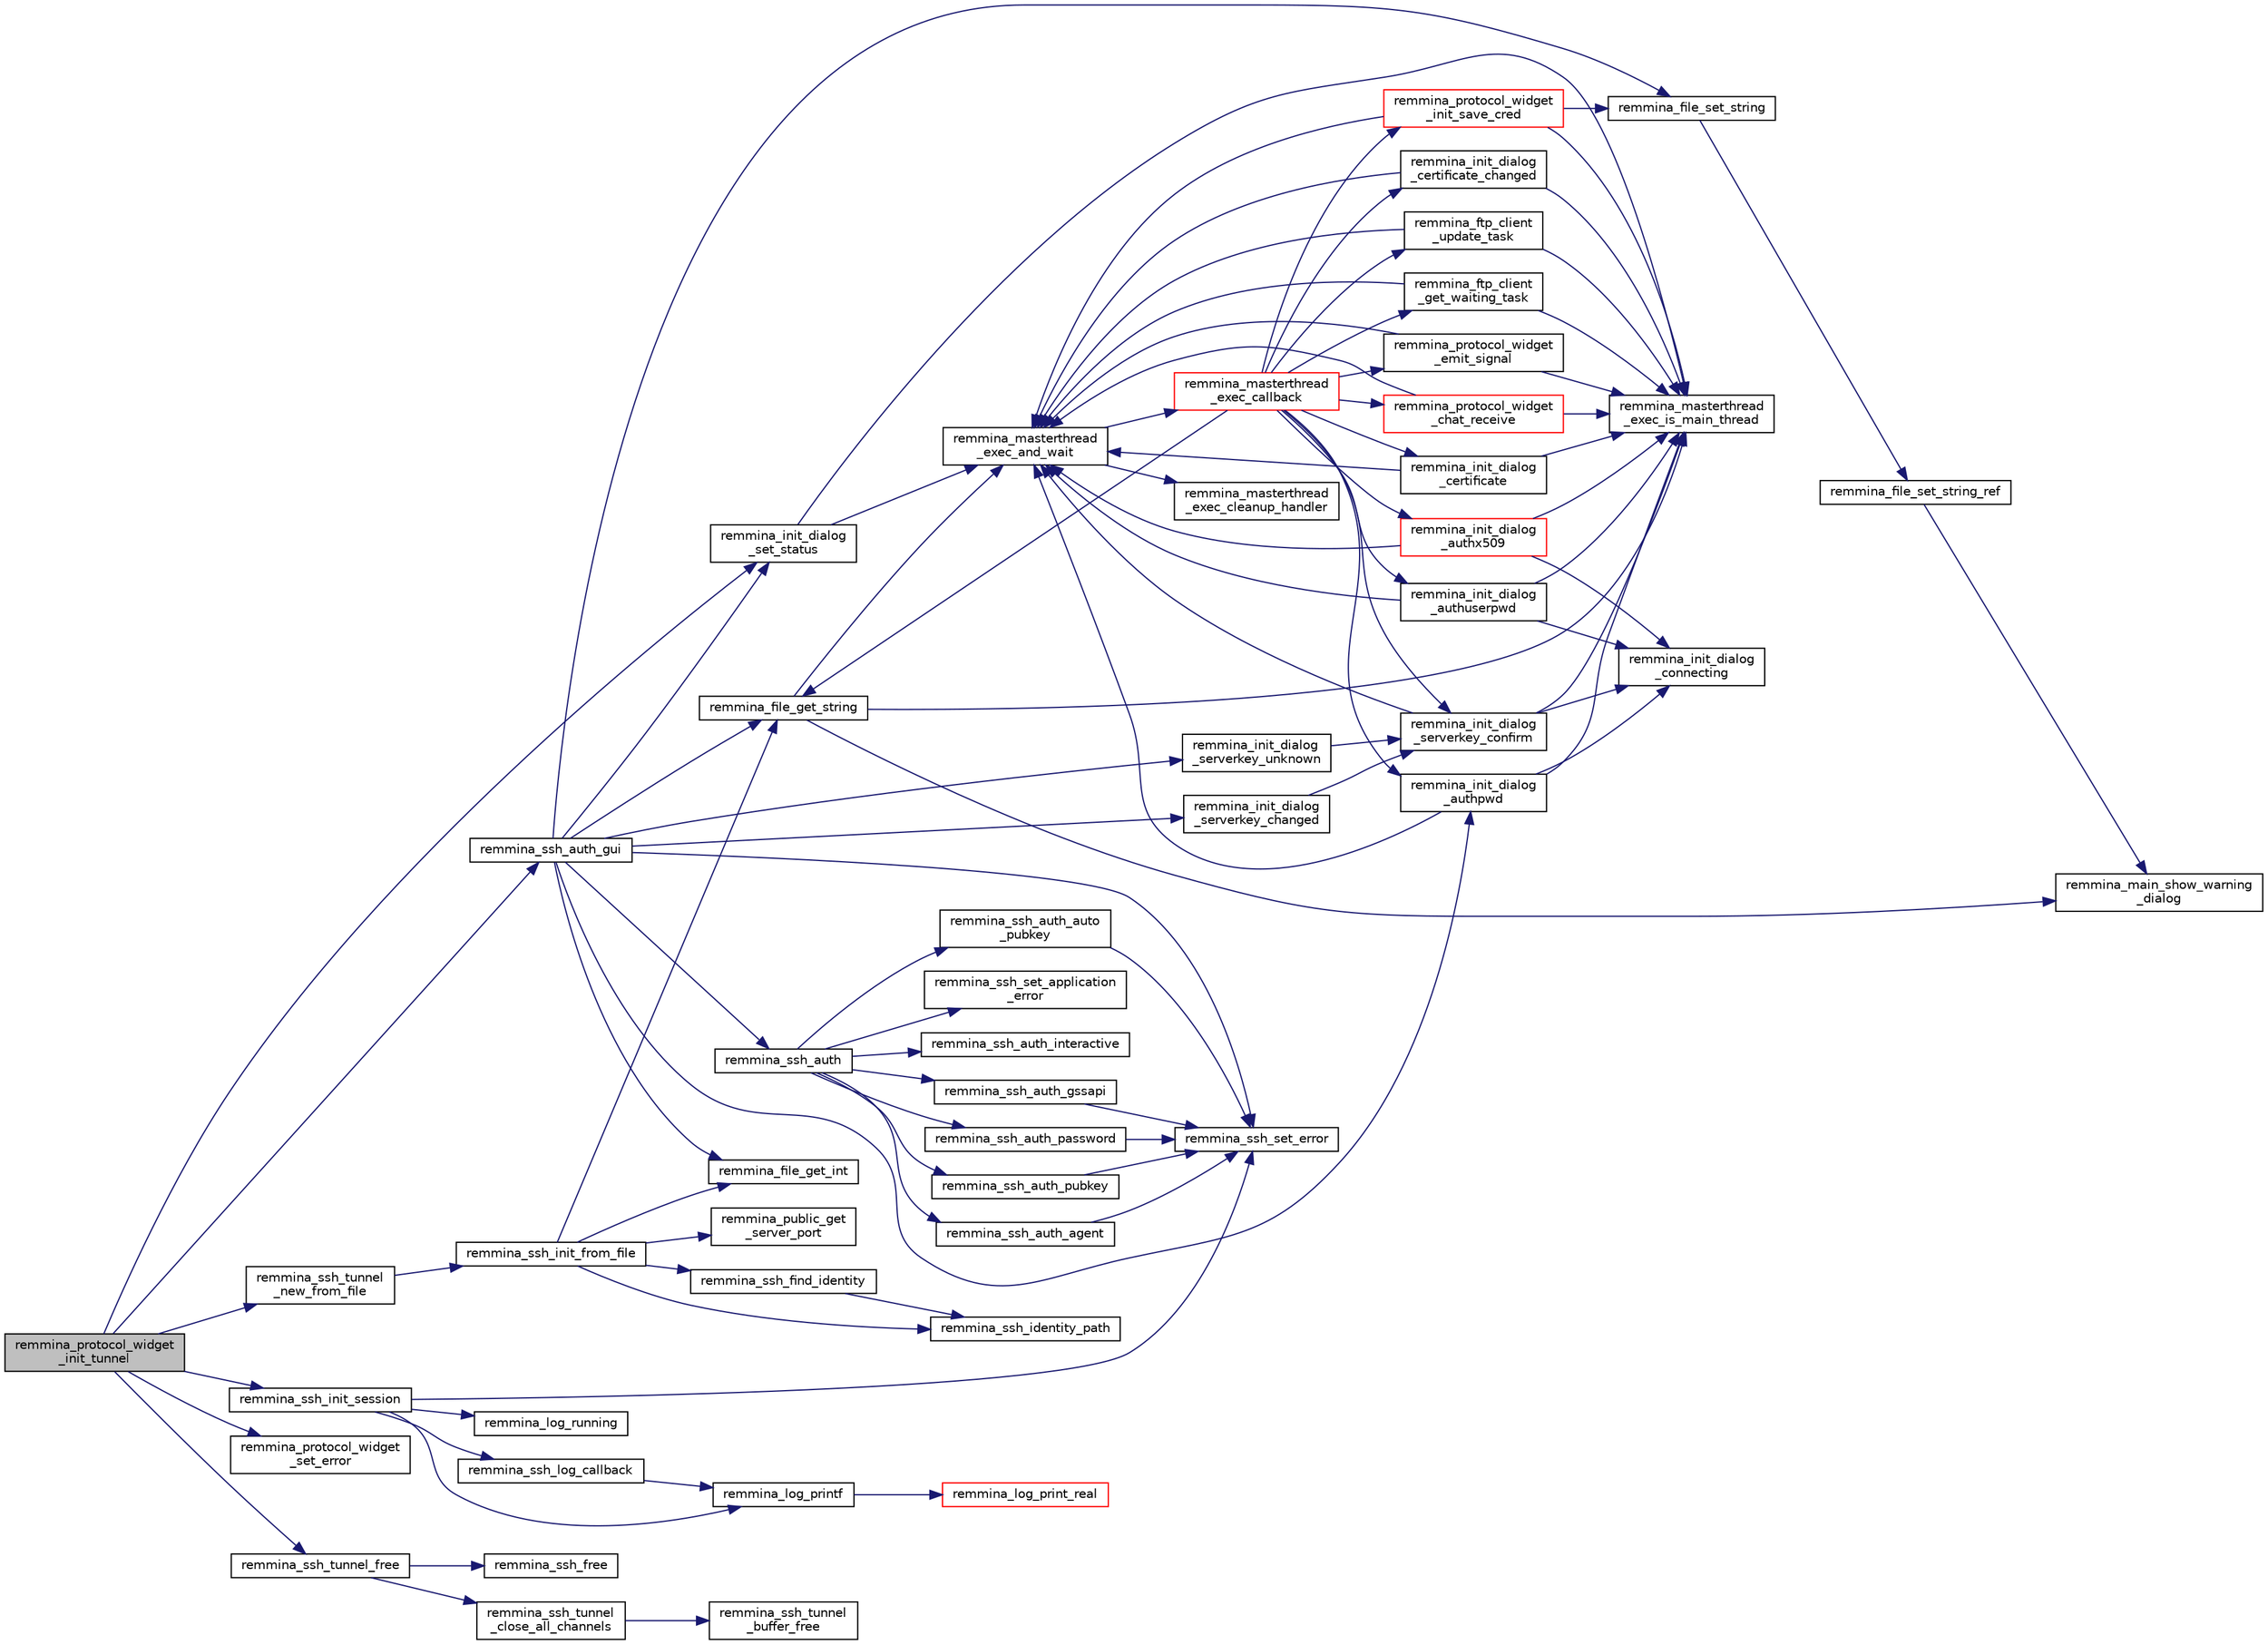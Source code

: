 digraph "remmina_protocol_widget_init_tunnel"
{
  edge [fontname="Helvetica",fontsize="10",labelfontname="Helvetica",labelfontsize="10"];
  node [fontname="Helvetica",fontsize="10",shape=record];
  rankdir="LR";
  Node2979 [label="remmina_protocol_widget\l_init_tunnel",height=0.2,width=0.4,color="black", fillcolor="grey75", style="filled", fontcolor="black"];
  Node2979 -> Node2980 [color="midnightblue",fontsize="10",style="solid",fontname="Helvetica"];
  Node2980 [label="remmina_ssh_tunnel\l_new_from_file",height=0.2,width=0.4,color="black", fillcolor="white", style="filled",URL="$remmina__ssh_8c.html#abf04fd329ab77bbd4f6aa1cb1eaa349d"];
  Node2980 -> Node2981 [color="midnightblue",fontsize="10",style="solid",fontname="Helvetica"];
  Node2981 [label="remmina_ssh_init_from_file",height=0.2,width=0.4,color="black", fillcolor="white", style="filled",URL="$remmina__ssh_8c.html#a029fc6b0f826502181196254e8ba511a"];
  Node2981 -> Node2982 [color="midnightblue",fontsize="10",style="solid",fontname="Helvetica"];
  Node2982 [label="remmina_file_get_string",height=0.2,width=0.4,color="black", fillcolor="white", style="filled",URL="$remmina__file_8c.html#a8eb1b213d9d08c6ad13683ce05f4355e"];
  Node2982 -> Node2983 [color="midnightblue",fontsize="10",style="solid",fontname="Helvetica"];
  Node2983 [label="remmina_masterthread\l_exec_is_main_thread",height=0.2,width=0.4,color="black", fillcolor="white", style="filled",URL="$remmina__masterthread__exec_8c.html#a3a52e863a3a3da6da6bb5d36c13b7ff4"];
  Node2982 -> Node2984 [color="midnightblue",fontsize="10",style="solid",fontname="Helvetica"];
  Node2984 [label="remmina_masterthread\l_exec_and_wait",height=0.2,width=0.4,color="black", fillcolor="white", style="filled",URL="$remmina__masterthread__exec_8c.html#a14628c2470cac50e87916a70ea05c97d"];
  Node2984 -> Node2985 [color="midnightblue",fontsize="10",style="solid",fontname="Helvetica"];
  Node2985 [label="remmina_masterthread\l_exec_cleanup_handler",height=0.2,width=0.4,color="black", fillcolor="white", style="filled",URL="$remmina__masterthread__exec_8c.html#a94985f15fd0d27c037824ee90b0ecd3c"];
  Node2984 -> Node2986 [color="midnightblue",fontsize="10",style="solid",fontname="Helvetica"];
  Node2986 [label="remmina_masterthread\l_exec_callback",height=0.2,width=0.4,color="red", fillcolor="white", style="filled",URL="$remmina__masterthread__exec_8c.html#ae5c4d736f1856249c255430e010a179f"];
  Node2986 -> Node2987 [color="midnightblue",fontsize="10",style="solid",fontname="Helvetica"];
  Node2987 [label="remmina_protocol_widget\l_init_save_cred",height=0.2,width=0.4,color="red", fillcolor="white", style="filled",URL="$remmina__protocol__widget_8c.html#a7ac09ee83afa8a1a60cadf56b0ec83a6"];
  Node2987 -> Node2983 [color="midnightblue",fontsize="10",style="solid",fontname="Helvetica"];
  Node2987 -> Node2984 [color="midnightblue",fontsize="10",style="solid",fontname="Helvetica"];
  Node2987 -> Node2988 [color="midnightblue",fontsize="10",style="solid",fontname="Helvetica"];
  Node2988 [label="remmina_file_set_string",height=0.2,width=0.4,color="black", fillcolor="white", style="filled",URL="$remmina__file_8c.html#a85ca1ca2d0bf9ef29e490c6f4527a954"];
  Node2988 -> Node2989 [color="midnightblue",fontsize="10",style="solid",fontname="Helvetica"];
  Node2989 [label="remmina_file_set_string_ref",height=0.2,width=0.4,color="black", fillcolor="white", style="filled",URL="$remmina__file_8c.html#a74951c1067a1a5e1341f5e1c1206dec6"];
  Node2989 -> Node2990 [color="midnightblue",fontsize="10",style="solid",fontname="Helvetica"];
  Node2990 [label="remmina_main_show_warning\l_dialog",height=0.2,width=0.4,color="black", fillcolor="white", style="filled",URL="$remmina__main_8c.html#ad99b9c0bf2fa8c166a8b4a09e06ffdf7"];
  Node2986 -> Node3034 [color="midnightblue",fontsize="10",style="solid",fontname="Helvetica"];
  Node3034 [label="remmina_protocol_widget\l_chat_receive",height=0.2,width=0.4,color="red", fillcolor="white", style="filled",URL="$remmina__protocol__widget_8c.html#ae2522242b3f39ee84ee8cf75170de0c0"];
  Node3034 -> Node2983 [color="midnightblue",fontsize="10",style="solid",fontname="Helvetica"];
  Node3034 -> Node2984 [color="midnightblue",fontsize="10",style="solid",fontname="Helvetica"];
  Node2986 -> Node2982 [color="midnightblue",fontsize="10",style="solid",fontname="Helvetica"];
  Node2986 -> Node3038 [color="midnightblue",fontsize="10",style="solid",fontname="Helvetica"];
  Node3038 [label="remmina_init_dialog\l_serverkey_confirm",height=0.2,width=0.4,color="black", fillcolor="white", style="filled",URL="$remmina__init__dialog_8c.html#a11fba22fe5f7f85985e01b499a52e534"];
  Node3038 -> Node2983 [color="midnightblue",fontsize="10",style="solid",fontname="Helvetica"];
  Node3038 -> Node2984 [color="midnightblue",fontsize="10",style="solid",fontname="Helvetica"];
  Node3038 -> Node3039 [color="midnightblue",fontsize="10",style="solid",fontname="Helvetica"];
  Node3039 [label="remmina_init_dialog\l_connecting",height=0.2,width=0.4,color="black", fillcolor="white", style="filled",URL="$remmina__init__dialog_8c.html#a7602c5b714e02a10506977dd983e7446"];
  Node2986 -> Node3040 [color="midnightblue",fontsize="10",style="solid",fontname="Helvetica"];
  Node3040 [label="remmina_init_dialog\l_authpwd",height=0.2,width=0.4,color="black", fillcolor="white", style="filled",URL="$remmina__init__dialog_8c.html#a755fc90b41b65cd6106915ab501433fa"];
  Node3040 -> Node2983 [color="midnightblue",fontsize="10",style="solid",fontname="Helvetica"];
  Node3040 -> Node2984 [color="midnightblue",fontsize="10",style="solid",fontname="Helvetica"];
  Node3040 -> Node3039 [color="midnightblue",fontsize="10",style="solid",fontname="Helvetica"];
  Node2986 -> Node3041 [color="midnightblue",fontsize="10",style="solid",fontname="Helvetica"];
  Node3041 [label="remmina_init_dialog\l_authuserpwd",height=0.2,width=0.4,color="black", fillcolor="white", style="filled",URL="$remmina__init__dialog_8c.html#ad941f2348cd1752fc9d58c263690726c"];
  Node3041 -> Node2983 [color="midnightblue",fontsize="10",style="solid",fontname="Helvetica"];
  Node3041 -> Node2984 [color="midnightblue",fontsize="10",style="solid",fontname="Helvetica"];
  Node3041 -> Node3039 [color="midnightblue",fontsize="10",style="solid",fontname="Helvetica"];
  Node2986 -> Node3042 [color="midnightblue",fontsize="10",style="solid",fontname="Helvetica"];
  Node3042 [label="remmina_init_dialog\l_certificate",height=0.2,width=0.4,color="black", fillcolor="white", style="filled",URL="$remmina__init__dialog_8c.html#abd47233840e1eefc1d511bc4e153b98b"];
  Node3042 -> Node2983 [color="midnightblue",fontsize="10",style="solid",fontname="Helvetica"];
  Node3042 -> Node2984 [color="midnightblue",fontsize="10",style="solid",fontname="Helvetica"];
  Node2986 -> Node3043 [color="midnightblue",fontsize="10",style="solid",fontname="Helvetica"];
  Node3043 [label="remmina_init_dialog\l_certificate_changed",height=0.2,width=0.4,color="black", fillcolor="white", style="filled",URL="$remmina__init__dialog_8c.html#a07e0824fe19e8169d076878aca502fc8"];
  Node3043 -> Node2983 [color="midnightblue",fontsize="10",style="solid",fontname="Helvetica"];
  Node3043 -> Node2984 [color="midnightblue",fontsize="10",style="solid",fontname="Helvetica"];
  Node2986 -> Node3044 [color="midnightblue",fontsize="10",style="solid",fontname="Helvetica"];
  Node3044 [label="remmina_init_dialog\l_authx509",height=0.2,width=0.4,color="red", fillcolor="white", style="filled",URL="$remmina__init__dialog_8c.html#a022dc4f1c87b00dac294837358394ddf"];
  Node3044 -> Node2983 [color="midnightblue",fontsize="10",style="solid",fontname="Helvetica"];
  Node3044 -> Node2984 [color="midnightblue",fontsize="10",style="solid",fontname="Helvetica"];
  Node3044 -> Node3039 [color="midnightblue",fontsize="10",style="solid",fontname="Helvetica"];
  Node2986 -> Node3046 [color="midnightblue",fontsize="10",style="solid",fontname="Helvetica"];
  Node3046 [label="remmina_ftp_client\l_update_task",height=0.2,width=0.4,color="black", fillcolor="white", style="filled",URL="$remmina__ftp__client_8c.html#ad96358f40ab056c91f796ddda886a1dd"];
  Node3046 -> Node2983 [color="midnightblue",fontsize="10",style="solid",fontname="Helvetica"];
  Node3046 -> Node2984 [color="midnightblue",fontsize="10",style="solid",fontname="Helvetica"];
  Node2986 -> Node3047 [color="midnightblue",fontsize="10",style="solid",fontname="Helvetica"];
  Node3047 [label="remmina_ftp_client\l_get_waiting_task",height=0.2,width=0.4,color="black", fillcolor="white", style="filled",URL="$remmina__ftp__client_8c.html#a33e4993b60c36eae89a6a0a943d28141"];
  Node3047 -> Node2983 [color="midnightblue",fontsize="10",style="solid",fontname="Helvetica"];
  Node3047 -> Node2984 [color="midnightblue",fontsize="10",style="solid",fontname="Helvetica"];
  Node2986 -> Node3048 [color="midnightblue",fontsize="10",style="solid",fontname="Helvetica"];
  Node3048 [label="remmina_protocol_widget\l_emit_signal",height=0.2,width=0.4,color="black", fillcolor="white", style="filled",URL="$remmina__protocol__widget_8c.html#ac3e5a7f14aef4adb2e57d35e9c180b3b"];
  Node3048 -> Node2983 [color="midnightblue",fontsize="10",style="solid",fontname="Helvetica"];
  Node3048 -> Node2984 [color="midnightblue",fontsize="10",style="solid",fontname="Helvetica"];
  Node2982 -> Node2990 [color="midnightblue",fontsize="10",style="solid",fontname="Helvetica"];
  Node2981 -> Node3052 [color="midnightblue",fontsize="10",style="solid",fontname="Helvetica"];
  Node3052 [label="remmina_public_get\l_server_port",height=0.2,width=0.4,color="black", fillcolor="white", style="filled",URL="$remmina__public_8c.html#adc8b77823386e00e610527d6b0b61149"];
  Node2981 -> Node3024 [color="midnightblue",fontsize="10",style="solid",fontname="Helvetica"];
  Node3024 [label="remmina_file_get_int",height=0.2,width=0.4,color="black", fillcolor="white", style="filled",URL="$remmina__file_8c.html#a4884356c195dcfb4ceacf641a1e74e66"];
  Node2981 -> Node3053 [color="midnightblue",fontsize="10",style="solid",fontname="Helvetica"];
  Node3053 [label="remmina_ssh_find_identity",height=0.2,width=0.4,color="black", fillcolor="white", style="filled",URL="$remmina__ssh_8c.html#ab6d8bdad543b3caead2b2b0339484798"];
  Node3053 -> Node3054 [color="midnightblue",fontsize="10",style="solid",fontname="Helvetica"];
  Node3054 [label="remmina_ssh_identity_path",height=0.2,width=0.4,color="black", fillcolor="white", style="filled",URL="$remmina__ssh_8c.html#a72a58e416c4eeb9d17eaf76360ebee42"];
  Node2981 -> Node3054 [color="midnightblue",fontsize="10",style="solid",fontname="Helvetica"];
  Node2979 -> Node3055 [color="midnightblue",fontsize="10",style="solid",fontname="Helvetica"];
  Node3055 [label="remmina_init_dialog\l_set_status",height=0.2,width=0.4,color="black", fillcolor="white", style="filled",URL="$remmina__init__dialog_8c.html#a0091e150b446faa19e9af16f3d4de3cf"];
  Node3055 -> Node2983 [color="midnightblue",fontsize="10",style="solid",fontname="Helvetica"];
  Node3055 -> Node2984 [color="midnightblue",fontsize="10",style="solid",fontname="Helvetica"];
  Node2979 -> Node3056 [color="midnightblue",fontsize="10",style="solid",fontname="Helvetica"];
  Node3056 [label="remmina_ssh_init_session",height=0.2,width=0.4,color="black", fillcolor="white", style="filled",URL="$remmina__ssh_8c.html#a624b8ac30ddcd00ebda0b51d504f5a33"];
  Node3056 -> Node3057 [color="midnightblue",fontsize="10",style="solid",fontname="Helvetica"];
  Node3057 [label="remmina_log_printf",height=0.2,width=0.4,color="black", fillcolor="white", style="filled",URL="$remmina__log_8c.html#ac7848510c1fe1990c992e28cd31af9d8"];
  Node3057 -> Node3058 [color="midnightblue",fontsize="10",style="solid",fontname="Helvetica"];
  Node3058 [label="remmina_log_print_real",height=0.2,width=0.4,color="red", fillcolor="white", style="filled",URL="$remmina__log_8c.html#a7cbb8cc1b0525ae49248a84fb4b2b1a1"];
  Node3056 -> Node3060 [color="midnightblue",fontsize="10",style="solid",fontname="Helvetica"];
  Node3060 [label="remmina_log_running",height=0.2,width=0.4,color="black", fillcolor="white", style="filled",URL="$remmina__log_8c.html#a96f5bb72acbdcbf8793b4a5f4a6132b5"];
  Node3056 -> Node3061 [color="midnightblue",fontsize="10",style="solid",fontname="Helvetica"];
  Node3061 [label="remmina_ssh_log_callback",height=0.2,width=0.4,color="black", fillcolor="white", style="filled",URL="$remmina__ssh_8c.html#a5a3191a46707e450ee51286976531225"];
  Node3061 -> Node3057 [color="midnightblue",fontsize="10",style="solid",fontname="Helvetica"];
  Node3056 -> Node3062 [color="midnightblue",fontsize="10",style="solid",fontname="Helvetica"];
  Node3062 [label="remmina_ssh_set_error",height=0.2,width=0.4,color="black", fillcolor="white", style="filled",URL="$remmina__ssh_8c.html#abc556f0a4335083436f6e19c204fa553"];
  Node2979 -> Node3063 [color="midnightblue",fontsize="10",style="solid",fontname="Helvetica"];
  Node3063 [label="remmina_protocol_widget\l_set_error",height=0.2,width=0.4,color="black", fillcolor="white", style="filled",URL="$remmina__protocol__widget_8c.html#a95088334da86faf9520383629fff48af"];
  Node2979 -> Node3064 [color="midnightblue",fontsize="10",style="solid",fontname="Helvetica"];
  Node3064 [label="remmina_ssh_tunnel_free",height=0.2,width=0.4,color="black", fillcolor="white", style="filled",URL="$remmina__ssh_8c.html#a223f8dd7a678bcec2ece40a2d8f7ea06"];
  Node3064 -> Node3065 [color="midnightblue",fontsize="10",style="solid",fontname="Helvetica"];
  Node3065 [label="remmina_ssh_tunnel\l_close_all_channels",height=0.2,width=0.4,color="black", fillcolor="white", style="filled",URL="$remmina__ssh_8c.html#a0a0aff99448b4eec63bf11d7a4bb9ab7"];
  Node3065 -> Node3066 [color="midnightblue",fontsize="10",style="solid",fontname="Helvetica"];
  Node3066 [label="remmina_ssh_tunnel\l_buffer_free",height=0.2,width=0.4,color="black", fillcolor="white", style="filled",URL="$remmina__ssh_8c.html#a2dc66f410992afe4c2b9ad5bda770d6c"];
  Node3064 -> Node3067 [color="midnightblue",fontsize="10",style="solid",fontname="Helvetica"];
  Node3067 [label="remmina_ssh_free",height=0.2,width=0.4,color="black", fillcolor="white", style="filled",URL="$remmina__ssh_8c.html#acdb9f57d2f9b47913715a8d8a0ea0c02"];
  Node2979 -> Node3068 [color="midnightblue",fontsize="10",style="solid",fontname="Helvetica"];
  Node3068 [label="remmina_ssh_auth_gui",height=0.2,width=0.4,color="black", fillcolor="white", style="filled",URL="$remmina__ssh_8c.html#ac4967b502c8b92ae9b948e8150df9267"];
  Node3068 -> Node3062 [color="midnightblue",fontsize="10",style="solid",fontname="Helvetica"];
  Node3068 -> Node3069 [color="midnightblue",fontsize="10",style="solid",fontname="Helvetica"];
  Node3069 [label="remmina_init_dialog\l_serverkey_unknown",height=0.2,width=0.4,color="black", fillcolor="white", style="filled",URL="$remmina__init__dialog_8c.html#a1c2d938b96a52fa9a3c11ebc8a091d8b"];
  Node3069 -> Node3038 [color="midnightblue",fontsize="10",style="solid",fontname="Helvetica"];
  Node3068 -> Node3070 [color="midnightblue",fontsize="10",style="solid",fontname="Helvetica"];
  Node3070 [label="remmina_init_dialog\l_serverkey_changed",height=0.2,width=0.4,color="black", fillcolor="white", style="filled",URL="$remmina__init__dialog_8c.html#a493c615103fc257d1783125745018f1a"];
  Node3070 -> Node3038 [color="midnightblue",fontsize="10",style="solid",fontname="Helvetica"];
  Node3068 -> Node3071 [color="midnightblue",fontsize="10",style="solid",fontname="Helvetica"];
  Node3071 [label="remmina_ssh_auth",height=0.2,width=0.4,color="black", fillcolor="white", style="filled",URL="$remmina__ssh_8c.html#a85578987de99e1a7a28819960c445ee2"];
  Node3071 -> Node3072 [color="midnightblue",fontsize="10",style="solid",fontname="Helvetica"];
  Node3072 [label="remmina_ssh_set_application\l_error",height=0.2,width=0.4,color="black", fillcolor="white", style="filled",URL="$remmina__ssh_8c.html#a1f3297263703b4259c1c9607d710995d"];
  Node3071 -> Node3073 [color="midnightblue",fontsize="10",style="solid",fontname="Helvetica"];
  Node3073 [label="remmina_ssh_auth_interactive",height=0.2,width=0.4,color="black", fillcolor="white", style="filled",URL="$remmina__ssh_8c.html#a2ffcffe3320007cb0fc0b529f3e3b65a"];
  Node3071 -> Node3074 [color="midnightblue",fontsize="10",style="solid",fontname="Helvetica"];
  Node3074 [label="remmina_ssh_auth_password",height=0.2,width=0.4,color="black", fillcolor="white", style="filled",URL="$remmina__ssh_8c.html#ab080906be227e35b5b29a9cfcc3e976c"];
  Node3074 -> Node3062 [color="midnightblue",fontsize="10",style="solid",fontname="Helvetica"];
  Node3071 -> Node3075 [color="midnightblue",fontsize="10",style="solid",fontname="Helvetica"];
  Node3075 [label="remmina_ssh_auth_pubkey",height=0.2,width=0.4,color="black", fillcolor="white", style="filled",URL="$remmina__ssh_8c.html#a1e78e9f453f0ad2b1f8c7f907d906010"];
  Node3075 -> Node3062 [color="midnightblue",fontsize="10",style="solid",fontname="Helvetica"];
  Node3071 -> Node3076 [color="midnightblue",fontsize="10",style="solid",fontname="Helvetica"];
  Node3076 [label="remmina_ssh_auth_agent",height=0.2,width=0.4,color="black", fillcolor="white", style="filled",URL="$remmina__ssh_8c.html#a168073a50f4e5d4210bfa782d97bb231"];
  Node3076 -> Node3062 [color="midnightblue",fontsize="10",style="solid",fontname="Helvetica"];
  Node3071 -> Node3077 [color="midnightblue",fontsize="10",style="solid",fontname="Helvetica"];
  Node3077 [label="remmina_ssh_auth_auto\l_pubkey",height=0.2,width=0.4,color="black", fillcolor="white", style="filled",URL="$remmina__ssh_8c.html#afd2145e2c27d0d3401aee66a76f57290"];
  Node3077 -> Node3062 [color="midnightblue",fontsize="10",style="solid",fontname="Helvetica"];
  Node3071 -> Node3078 [color="midnightblue",fontsize="10",style="solid",fontname="Helvetica"];
  Node3078 [label="remmina_ssh_auth_gssapi",height=0.2,width=0.4,color="black", fillcolor="white", style="filled",URL="$remmina__ssh_8c.html#a8a04317b54a776118e8224fbfa3a685c"];
  Node3078 -> Node3062 [color="midnightblue",fontsize="10",style="solid",fontname="Helvetica"];
  Node3068 -> Node2982 [color="midnightblue",fontsize="10",style="solid",fontname="Helvetica"];
  Node3068 -> Node3055 [color="midnightblue",fontsize="10",style="solid",fontname="Helvetica"];
  Node3068 -> Node3024 [color="midnightblue",fontsize="10",style="solid",fontname="Helvetica"];
  Node3068 -> Node3040 [color="midnightblue",fontsize="10",style="solid",fontname="Helvetica"];
  Node3068 -> Node2988 [color="midnightblue",fontsize="10",style="solid",fontname="Helvetica"];
}
